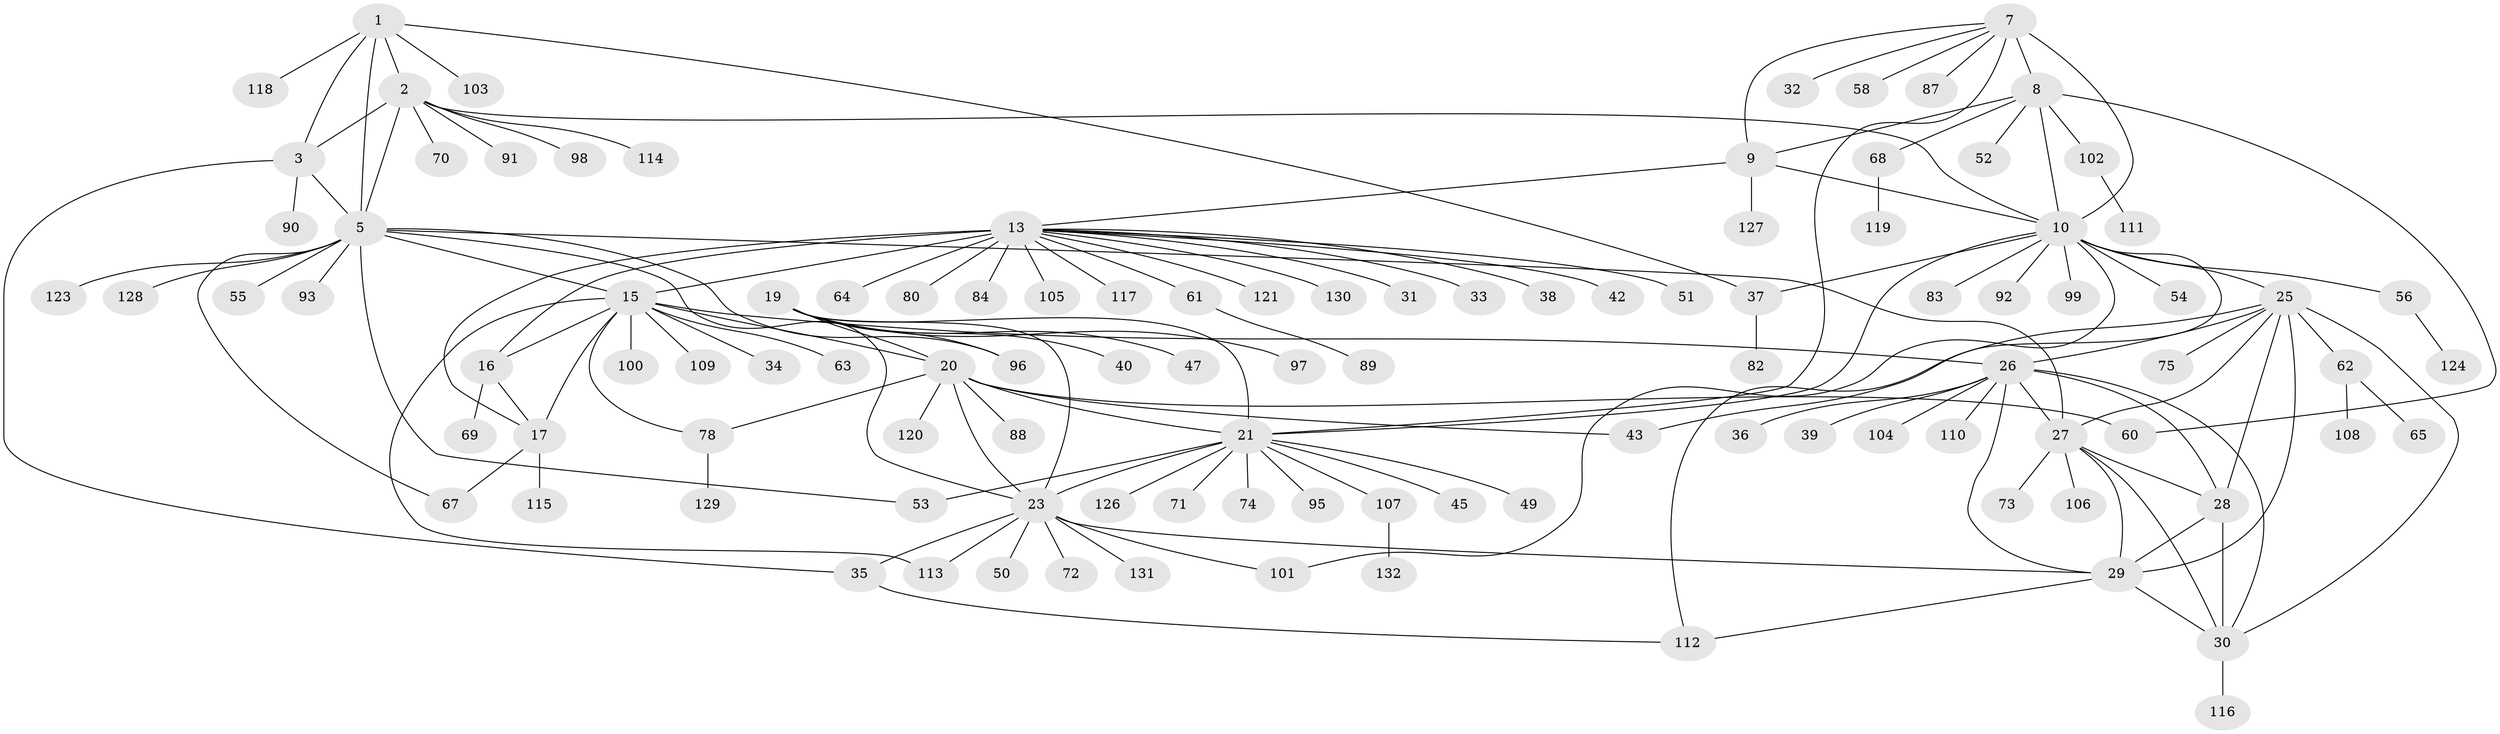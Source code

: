 // original degree distribution, {8: 0.08333333333333333, 7: 0.022727272727272728, 12: 0.015151515151515152, 6: 0.030303030303030304, 10: 0.030303030303030304, 11: 0.030303030303030304, 14: 0.007575757575757576, 9: 0.015151515151515152, 1: 0.6060606060606061, 3: 0.03787878787878788, 2: 0.12121212121212122}
// Generated by graph-tools (version 1.1) at 2025/42/03/06/25 10:42:09]
// undirected, 108 vertices, 148 edges
graph export_dot {
graph [start="1"]
  node [color=gray90,style=filled];
  1;
  2 [super="+4"];
  3 [super="+46"];
  5 [super="+6"];
  7 [super="+12"];
  8 [super="+81"];
  9 [super="+44"];
  10 [super="+11"];
  13 [super="+14"];
  15 [super="+18"];
  16 [super="+77"];
  17 [super="+57"];
  19 [super="+22"];
  20 [super="+66"];
  21 [super="+41"];
  23 [super="+24"];
  25;
  26 [super="+122"];
  27 [super="+59"];
  28 [super="+86"];
  29 [super="+94"];
  30 [super="+79"];
  31;
  32;
  33;
  34;
  35;
  36;
  37 [super="+48"];
  38;
  39;
  40;
  42;
  43;
  45 [super="+76"];
  47;
  49;
  50;
  51;
  52;
  53;
  54;
  55;
  56;
  58;
  60;
  61 [super="+85"];
  62;
  63;
  64;
  65;
  67;
  68;
  69;
  70;
  71;
  72;
  73;
  74;
  75;
  78;
  80;
  82;
  83;
  84;
  87;
  88;
  89;
  90;
  91;
  92;
  93;
  95;
  96;
  97;
  98;
  99;
  100;
  101;
  102;
  103;
  104;
  105;
  106;
  107;
  108;
  109;
  110;
  111;
  112 [super="+125"];
  113;
  114;
  115;
  116;
  117;
  118;
  119;
  120;
  121;
  123;
  124;
  126;
  127;
  128;
  129;
  130;
  131;
  132;
  1 -- 2 [weight=2];
  1 -- 3;
  1 -- 5 [weight=2];
  1 -- 37;
  1 -- 103;
  1 -- 118;
  2 -- 3 [weight=2];
  2 -- 5 [weight=4];
  2 -- 70;
  2 -- 98;
  2 -- 114;
  2 -- 91;
  2 -- 10;
  3 -- 5 [weight=2];
  3 -- 35;
  3 -- 90;
  5 -- 23;
  5 -- 27;
  5 -- 53;
  5 -- 55;
  5 -- 67;
  5 -- 96;
  5 -- 123;
  5 -- 128;
  5 -- 93;
  5 -- 15;
  7 -- 8 [weight=2];
  7 -- 9 [weight=2];
  7 -- 10 [weight=4];
  7 -- 87;
  7 -- 32;
  7 -- 58;
  7 -- 21;
  8 -- 9;
  8 -- 10 [weight=2];
  8 -- 52;
  8 -- 60;
  8 -- 68;
  8 -- 102;
  9 -- 10 [weight=2];
  9 -- 127;
  9 -- 13;
  10 -- 54;
  10 -- 83;
  10 -- 92;
  10 -- 99;
  10 -- 112;
  10 -- 37;
  10 -- 101;
  10 -- 21;
  10 -- 56;
  10 -- 25;
  13 -- 15 [weight=4];
  13 -- 16 [weight=2];
  13 -- 17 [weight=2];
  13 -- 31;
  13 -- 38;
  13 -- 64;
  13 -- 80;
  13 -- 84;
  13 -- 105;
  13 -- 117;
  13 -- 121;
  13 -- 130;
  13 -- 33;
  13 -- 42;
  13 -- 51;
  13 -- 61;
  15 -- 16 [weight=2];
  15 -- 17 [weight=2];
  15 -- 100;
  15 -- 109;
  15 -- 34;
  15 -- 78;
  15 -- 113;
  15 -- 20;
  15 -- 26;
  15 -- 63;
  16 -- 17;
  16 -- 69;
  17 -- 67;
  17 -- 115;
  19 -- 20 [weight=2];
  19 -- 21 [weight=2];
  19 -- 23 [weight=4];
  19 -- 97;
  19 -- 96;
  19 -- 40;
  19 -- 47;
  20 -- 21;
  20 -- 23 [weight=2];
  20 -- 43;
  20 -- 60;
  20 -- 78;
  20 -- 88;
  20 -- 120;
  21 -- 23 [weight=2];
  21 -- 45;
  21 -- 49;
  21 -- 107;
  21 -- 126;
  21 -- 53;
  21 -- 71;
  21 -- 74;
  21 -- 95;
  23 -- 35;
  23 -- 72;
  23 -- 131;
  23 -- 101;
  23 -- 113;
  23 -- 50;
  23 -- 29;
  25 -- 26;
  25 -- 27;
  25 -- 28;
  25 -- 29;
  25 -- 30;
  25 -- 43;
  25 -- 62;
  25 -- 75;
  26 -- 27;
  26 -- 28;
  26 -- 29;
  26 -- 30;
  26 -- 36;
  26 -- 39;
  26 -- 104;
  26 -- 110;
  27 -- 28;
  27 -- 29;
  27 -- 30;
  27 -- 73;
  27 -- 106;
  28 -- 29;
  28 -- 30;
  29 -- 30;
  29 -- 112;
  30 -- 116;
  35 -- 112;
  37 -- 82;
  56 -- 124;
  61 -- 89;
  62 -- 65;
  62 -- 108;
  68 -- 119;
  78 -- 129;
  102 -- 111;
  107 -- 132;
}
